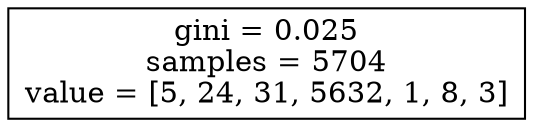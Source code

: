 digraph Tree {
node [shape=box] ;
0 [label="gini = 0.025\nsamples = 5704\nvalue = [5, 24, 31, 5632, 1, 8, 3]"] ;
}